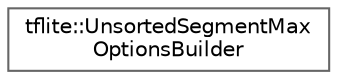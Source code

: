digraph "Graphical Class Hierarchy"
{
 // LATEX_PDF_SIZE
  bgcolor="transparent";
  edge [fontname=Helvetica,fontsize=10,labelfontname=Helvetica,labelfontsize=10];
  node [fontname=Helvetica,fontsize=10,shape=box,height=0.2,width=0.4];
  rankdir="LR";
  Node0 [id="Node000000",label="tflite::UnsortedSegmentMax\lOptionsBuilder",height=0.2,width=0.4,color="grey40", fillcolor="white", style="filled",URL="$structtflite_1_1_unsorted_segment_max_options_builder.html",tooltip=" "];
}
